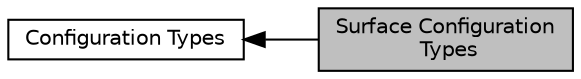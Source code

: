 digraph "Surface Configuration Types"
{
  edge [fontname="Helvetica",fontsize="10",labelfontname="Helvetica",labelfontsize="10"];
  node [fontname="Helvetica",fontsize="10",shape=box];
  rankdir=LR;
  Node2 [label="Configuration Types",height=0.2,width=0.4,color="black", fillcolor="white", style="filled",URL="$group__Cfgs.html",tooltip="Configuration Space ( ) Abstraction."];
  Node1 [label="Surface Configuration\l Types",height=0.2,width=0.4,color="black", fillcolor="grey75", style="filled", fontcolor="black",tooltip="Configuration Space on surfaces."];
  Node2->Node1 [shape=plaintext, dir="back", style="solid"];
}
